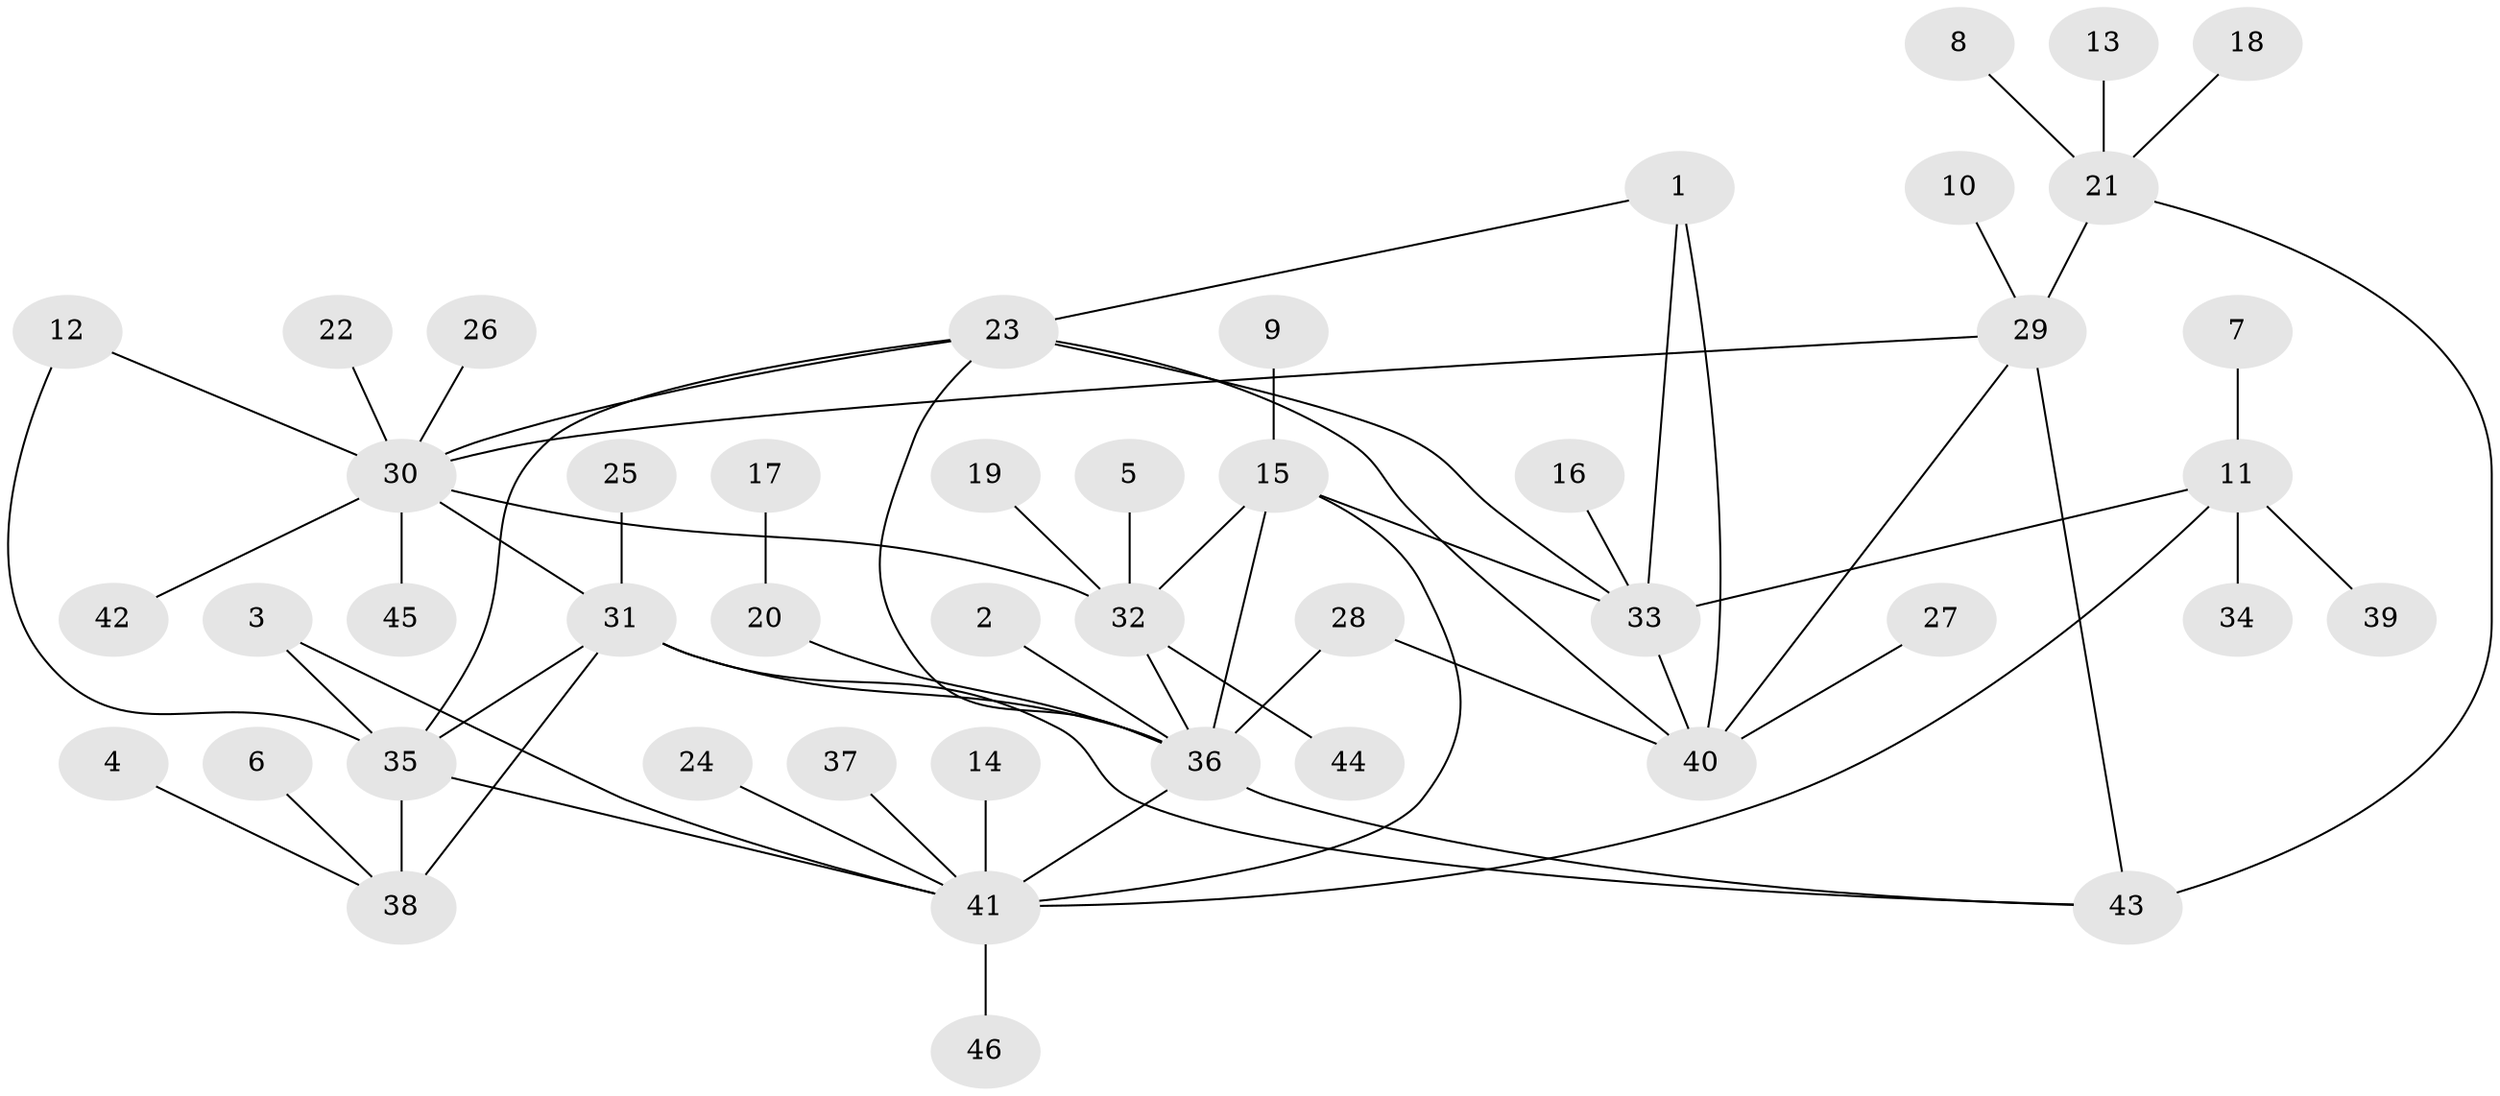 // original degree distribution, {8: 0.06593406593406594, 5: 0.01098901098901099, 9: 0.01098901098901099, 4: 0.03296703296703297, 7: 0.06593406593406594, 6: 0.03296703296703297, 11: 0.01098901098901099, 3: 0.02197802197802198, 1: 0.5384615384615384, 2: 0.2087912087912088}
// Generated by graph-tools (version 1.1) at 2025/26/03/09/25 03:26:41]
// undirected, 46 vertices, 64 edges
graph export_dot {
graph [start="1"]
  node [color=gray90,style=filled];
  1;
  2;
  3;
  4;
  5;
  6;
  7;
  8;
  9;
  10;
  11;
  12;
  13;
  14;
  15;
  16;
  17;
  18;
  19;
  20;
  21;
  22;
  23;
  24;
  25;
  26;
  27;
  28;
  29;
  30;
  31;
  32;
  33;
  34;
  35;
  36;
  37;
  38;
  39;
  40;
  41;
  42;
  43;
  44;
  45;
  46;
  1 -- 23 [weight=1.0];
  1 -- 33 [weight=1.0];
  1 -- 40 [weight=1.0];
  2 -- 36 [weight=1.0];
  3 -- 35 [weight=1.0];
  3 -- 41 [weight=1.0];
  4 -- 38 [weight=1.0];
  5 -- 32 [weight=1.0];
  6 -- 38 [weight=1.0];
  7 -- 11 [weight=1.0];
  8 -- 21 [weight=1.0];
  9 -- 15 [weight=1.0];
  10 -- 29 [weight=1.0];
  11 -- 33 [weight=1.0];
  11 -- 34 [weight=1.0];
  11 -- 39 [weight=1.0];
  11 -- 41 [weight=1.0];
  12 -- 30 [weight=1.0];
  12 -- 35 [weight=1.0];
  13 -- 21 [weight=1.0];
  14 -- 41 [weight=1.0];
  15 -- 32 [weight=1.0];
  15 -- 33 [weight=1.0];
  15 -- 36 [weight=2.0];
  15 -- 41 [weight=1.0];
  16 -- 33 [weight=1.0];
  17 -- 20 [weight=1.0];
  18 -- 21 [weight=1.0];
  19 -- 32 [weight=1.0];
  20 -- 36 [weight=1.0];
  21 -- 29 [weight=2.0];
  21 -- 43 [weight=1.0];
  22 -- 30 [weight=1.0];
  23 -- 30 [weight=1.0];
  23 -- 33 [weight=1.0];
  23 -- 35 [weight=1.0];
  23 -- 36 [weight=1.0];
  23 -- 40 [weight=1.0];
  24 -- 41 [weight=1.0];
  25 -- 31 [weight=1.0];
  26 -- 30 [weight=1.0];
  27 -- 40 [weight=1.0];
  28 -- 36 [weight=1.0];
  28 -- 40 [weight=1.0];
  29 -- 30 [weight=2.0];
  29 -- 40 [weight=1.0];
  29 -- 43 [weight=2.0];
  30 -- 31 [weight=1.0];
  30 -- 32 [weight=4.0];
  30 -- 42 [weight=1.0];
  30 -- 45 [weight=1.0];
  31 -- 35 [weight=2.0];
  31 -- 36 [weight=1.0];
  31 -- 38 [weight=2.0];
  31 -- 43 [weight=1.0];
  32 -- 36 [weight=1.0];
  32 -- 44 [weight=1.0];
  33 -- 40 [weight=1.0];
  35 -- 38 [weight=1.0];
  35 -- 41 [weight=1.0];
  36 -- 41 [weight=2.0];
  36 -- 43 [weight=1.0];
  37 -- 41 [weight=1.0];
  41 -- 46 [weight=1.0];
}
